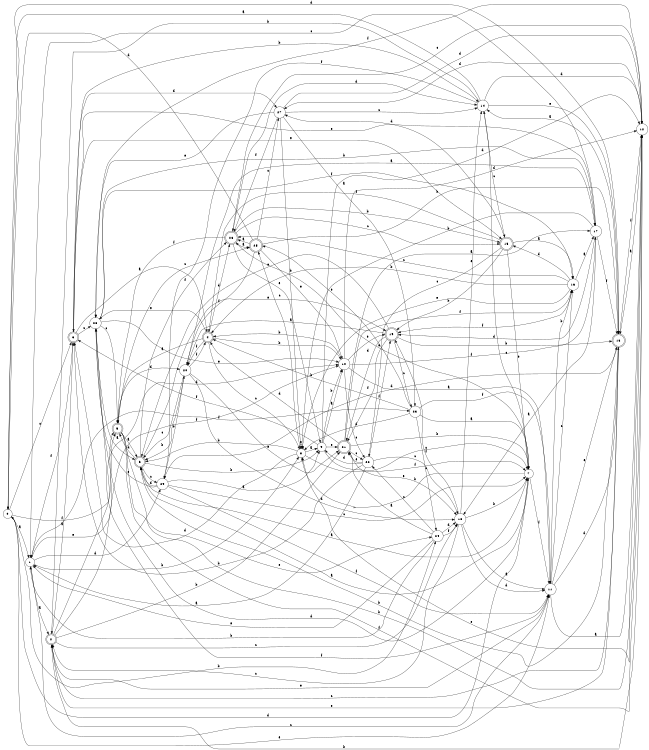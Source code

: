 digraph n24_9 {
__start0 [label="" shape="none"];

rankdir=LR;
size="8,5";

s0 [style="filled", color="black", fillcolor="white" shape="circle", label="0"];
s1 [style="filled", color="black", fillcolor="white" shape="circle", label="1"];
s2 [style="rounded,filled", color="black", fillcolor="white" shape="doublecircle", label="2"];
s3 [style="rounded,filled", color="black", fillcolor="white" shape="doublecircle", label="3"];
s4 [style="rounded,filled", color="black", fillcolor="white" shape="doublecircle", label="4"];
s5 [style="rounded,filled", color="black", fillcolor="white" shape="doublecircle", label="5"];
s6 [style="rounded,filled", color="black", fillcolor="white" shape="doublecircle", label="6"];
s7 [style="filled", color="black", fillcolor="white" shape="circle", label="7"];
s8 [style="filled", color="black", fillcolor="white" shape="circle", label="8"];
s9 [style="filled", color="black", fillcolor="white" shape="circle", label="9"];
s10 [style="filled", color="black", fillcolor="white" shape="circle", label="10"];
s11 [style="filled", color="black", fillcolor="white" shape="circle", label="11"];
s12 [style="filled", color="black", fillcolor="white" shape="circle", label="12"];
s13 [style="rounded,filled", color="black", fillcolor="white" shape="doublecircle", label="13"];
s14 [style="filled", color="black", fillcolor="white" shape="circle", label="14"];
s15 [style="rounded,filled", color="black", fillcolor="white" shape="doublecircle", label="15"];
s16 [style="filled", color="black", fillcolor="white" shape="circle", label="16"];
s17 [style="filled", color="black", fillcolor="white" shape="circle", label="17"];
s18 [style="filled", color="black", fillcolor="white" shape="circle", label="18"];
s19 [style="rounded,filled", color="black", fillcolor="white" shape="doublecircle", label="19"];
s20 [style="filled", color="black", fillcolor="white" shape="circle", label="20"];
s21 [style="rounded,filled", color="black", fillcolor="white" shape="doublecircle", label="21"];
s22 [style="filled", color="black", fillcolor="white" shape="circle", label="22"];
s23 [style="filled", color="black", fillcolor="white" shape="circle", label="23"];
s24 [style="filled", color="black", fillcolor="white" shape="circle", label="24"];
s25 [style="rounded,filled", color="black", fillcolor="white" shape="doublecircle", label="25"];
s26 [style="rounded,filled", color="black", fillcolor="white" shape="doublecircle", label="26"];
s27 [style="filled", color="black", fillcolor="white" shape="circle", label="27"];
s28 [style="filled", color="black", fillcolor="white" shape="circle", label="28"];
s29 [style="filled", color="black", fillcolor="white" shape="circle", label="29"];
s0 -> s1 [label="a"];
s0 -> s24 [label="b"];
s0 -> s3 [label="c"];
s0 -> s13 [label="d"];
s0 -> s11 [label="e"];
s0 -> s5 [label="f"];
s1 -> s2 [label="a"];
s1 -> s8 [label="b"];
s1 -> s11 [label="c"];
s1 -> s29 [label="d"];
s1 -> s5 [label="e"];
s1 -> s23 [label="f"];
s2 -> s3 [label="a"];
s2 -> s21 [label="b"];
s2 -> s18 [label="c"];
s2 -> s10 [label="d"];
s2 -> s11 [label="e"];
s2 -> s10 [label="f"];
s3 -> s4 [label="a"];
s3 -> s14 [label="b"];
s3 -> s28 [label="c"];
s3 -> s27 [label="d"];
s3 -> s15 [label="e"];
s3 -> s1 [label="f"];
s4 -> s5 [label="a"];
s4 -> s10 [label="b"];
s4 -> s8 [label="c"];
s4 -> s26 [label="d"];
s4 -> s28 [label="e"];
s4 -> s20 [label="f"];
s5 -> s6 [label="a"];
s5 -> s12 [label="b"];
s5 -> s25 [label="c"];
s5 -> s20 [label="d"];
s5 -> s24 [label="e"];
s5 -> s12 [label="f"];
s6 -> s7 [label="a"];
s6 -> s9 [label="b"];
s6 -> s29 [label="c"];
s6 -> s5 [label="d"];
s6 -> s19 [label="e"];
s6 -> s26 [label="f"];
s7 -> s6 [label="a"];
s7 -> s8 [label="b"];
s7 -> s14 [label="c"];
s7 -> s0 [label="d"];
s7 -> s26 [label="e"];
s7 -> s11 [label="f"];
s8 -> s9 [label="a"];
s8 -> s6 [label="b"];
s8 -> s25 [label="c"];
s8 -> s3 [label="d"];
s8 -> s8 [label="e"];
s8 -> s7 [label="f"];
s9 -> s10 [label="a"];
s9 -> s10 [label="b"];
s9 -> s7 [label="c"];
s9 -> s12 [label="d"];
s9 -> s21 [label="e"];
s9 -> s3 [label="f"];
s10 -> s11 [label="a"];
s10 -> s4 [label="b"];
s10 -> s22 [label="c"];
s10 -> s12 [label="d"];
s10 -> s19 [label="e"];
s10 -> s17 [label="f"];
s11 -> s12 [label="a"];
s11 -> s16 [label="b"];
s11 -> s16 [label="c"];
s11 -> s13 [label="d"];
s11 -> s13 [label="e"];
s11 -> s28 [label="f"];
s12 -> s13 [label="a"];
s12 -> s2 [label="b"];
s12 -> s26 [label="c"];
s12 -> s27 [label="d"];
s12 -> s8 [label="e"];
s12 -> s28 [label="f"];
s13 -> s14 [label="a"];
s13 -> s6 [label="b"];
s13 -> s2 [label="c"];
s13 -> s29 [label="d"];
s13 -> s2 [label="e"];
s13 -> s12 [label="f"];
s14 -> s0 [label="a"];
s14 -> s2 [label="b"];
s14 -> s15 [label="c"];
s14 -> s12 [label="d"];
s14 -> s13 [label="e"];
s14 -> s29 [label="f"];
s15 -> s16 [label="a"];
s15 -> s19 [label="b"];
s15 -> s22 [label="c"];
s15 -> s27 [label="d"];
s15 -> s7 [label="e"];
s15 -> s4 [label="f"];
s16 -> s17 [label="a"];
s16 -> s4 [label="b"];
s16 -> s26 [label="c"];
s16 -> s15 [label="d"];
s16 -> s8 [label="e"];
s16 -> s19 [label="f"];
s17 -> s18 [label="a"];
s17 -> s8 [label="b"];
s17 -> s1 [label="c"];
s17 -> s19 [label="d"];
s17 -> s3 [label="e"];
s17 -> s13 [label="f"];
s18 -> s11 [label="a"];
s18 -> s7 [label="b"];
s18 -> s2 [label="c"];
s18 -> s11 [label="d"];
s18 -> s14 [label="e"];
s18 -> s19 [label="f"];
s19 -> s20 [label="a"];
s19 -> s13 [label="b"];
s19 -> s23 [label="c"];
s19 -> s21 [label="d"];
s19 -> s6 [label="e"];
s19 -> s21 [label="f"];
s20 -> s17 [label="a"];
s20 -> s6 [label="b"];
s20 -> s6 [label="c"];
s20 -> s18 [label="d"];
s20 -> s21 [label="e"];
s20 -> s4 [label="f"];
s21 -> s17 [label="a"];
s21 -> s7 [label="b"];
s21 -> s22 [label="c"];
s21 -> s4 [label="d"];
s21 -> s18 [label="e"];
s21 -> s16 [label="f"];
s22 -> s1 [label="a"];
s22 -> s3 [label="b"];
s22 -> s18 [label="c"];
s22 -> s9 [label="d"];
s22 -> s21 [label="e"];
s22 -> s19 [label="f"];
s23 -> s7 [label="a"];
s23 -> s4 [label="b"];
s23 -> s24 [label="c"];
s23 -> s8 [label="d"];
s23 -> s25 [label="e"];
s23 -> s11 [label="f"];
s24 -> s21 [label="a"];
s24 -> s1 [label="b"];
s24 -> s22 [label="c"];
s24 -> s18 [label="d"];
s24 -> s1 [label="e"];
s24 -> s18 [label="f"];
s25 -> s26 [label="a"];
s25 -> s13 [label="b"];
s25 -> s27 [label="c"];
s25 -> s0 [label="d"];
s25 -> s10 [label="e"];
s25 -> s20 [label="f"];
s26 -> s25 [label="a"];
s26 -> s15 [label="b"];
s26 -> s15 [label="c"];
s26 -> s14 [label="d"];
s26 -> s9 [label="e"];
s26 -> s5 [label="f"];
s27 -> s23 [label="a"];
s27 -> s8 [label="b"];
s27 -> s14 [label="c"];
s27 -> s12 [label="d"];
s27 -> s28 [label="e"];
s27 -> s26 [label="f"];
s28 -> s6 [label="a"];
s28 -> s17 [label="b"];
s28 -> s5 [label="c"];
s28 -> s7 [label="d"];
s28 -> s10 [label="e"];
s28 -> s16 [label="f"];
s29 -> s9 [label="a"];
s29 -> s20 [label="b"];
s29 -> s7 [label="c"];
s29 -> s6 [label="d"];
s29 -> s28 [label="e"];
s29 -> s11 [label="f"];

}